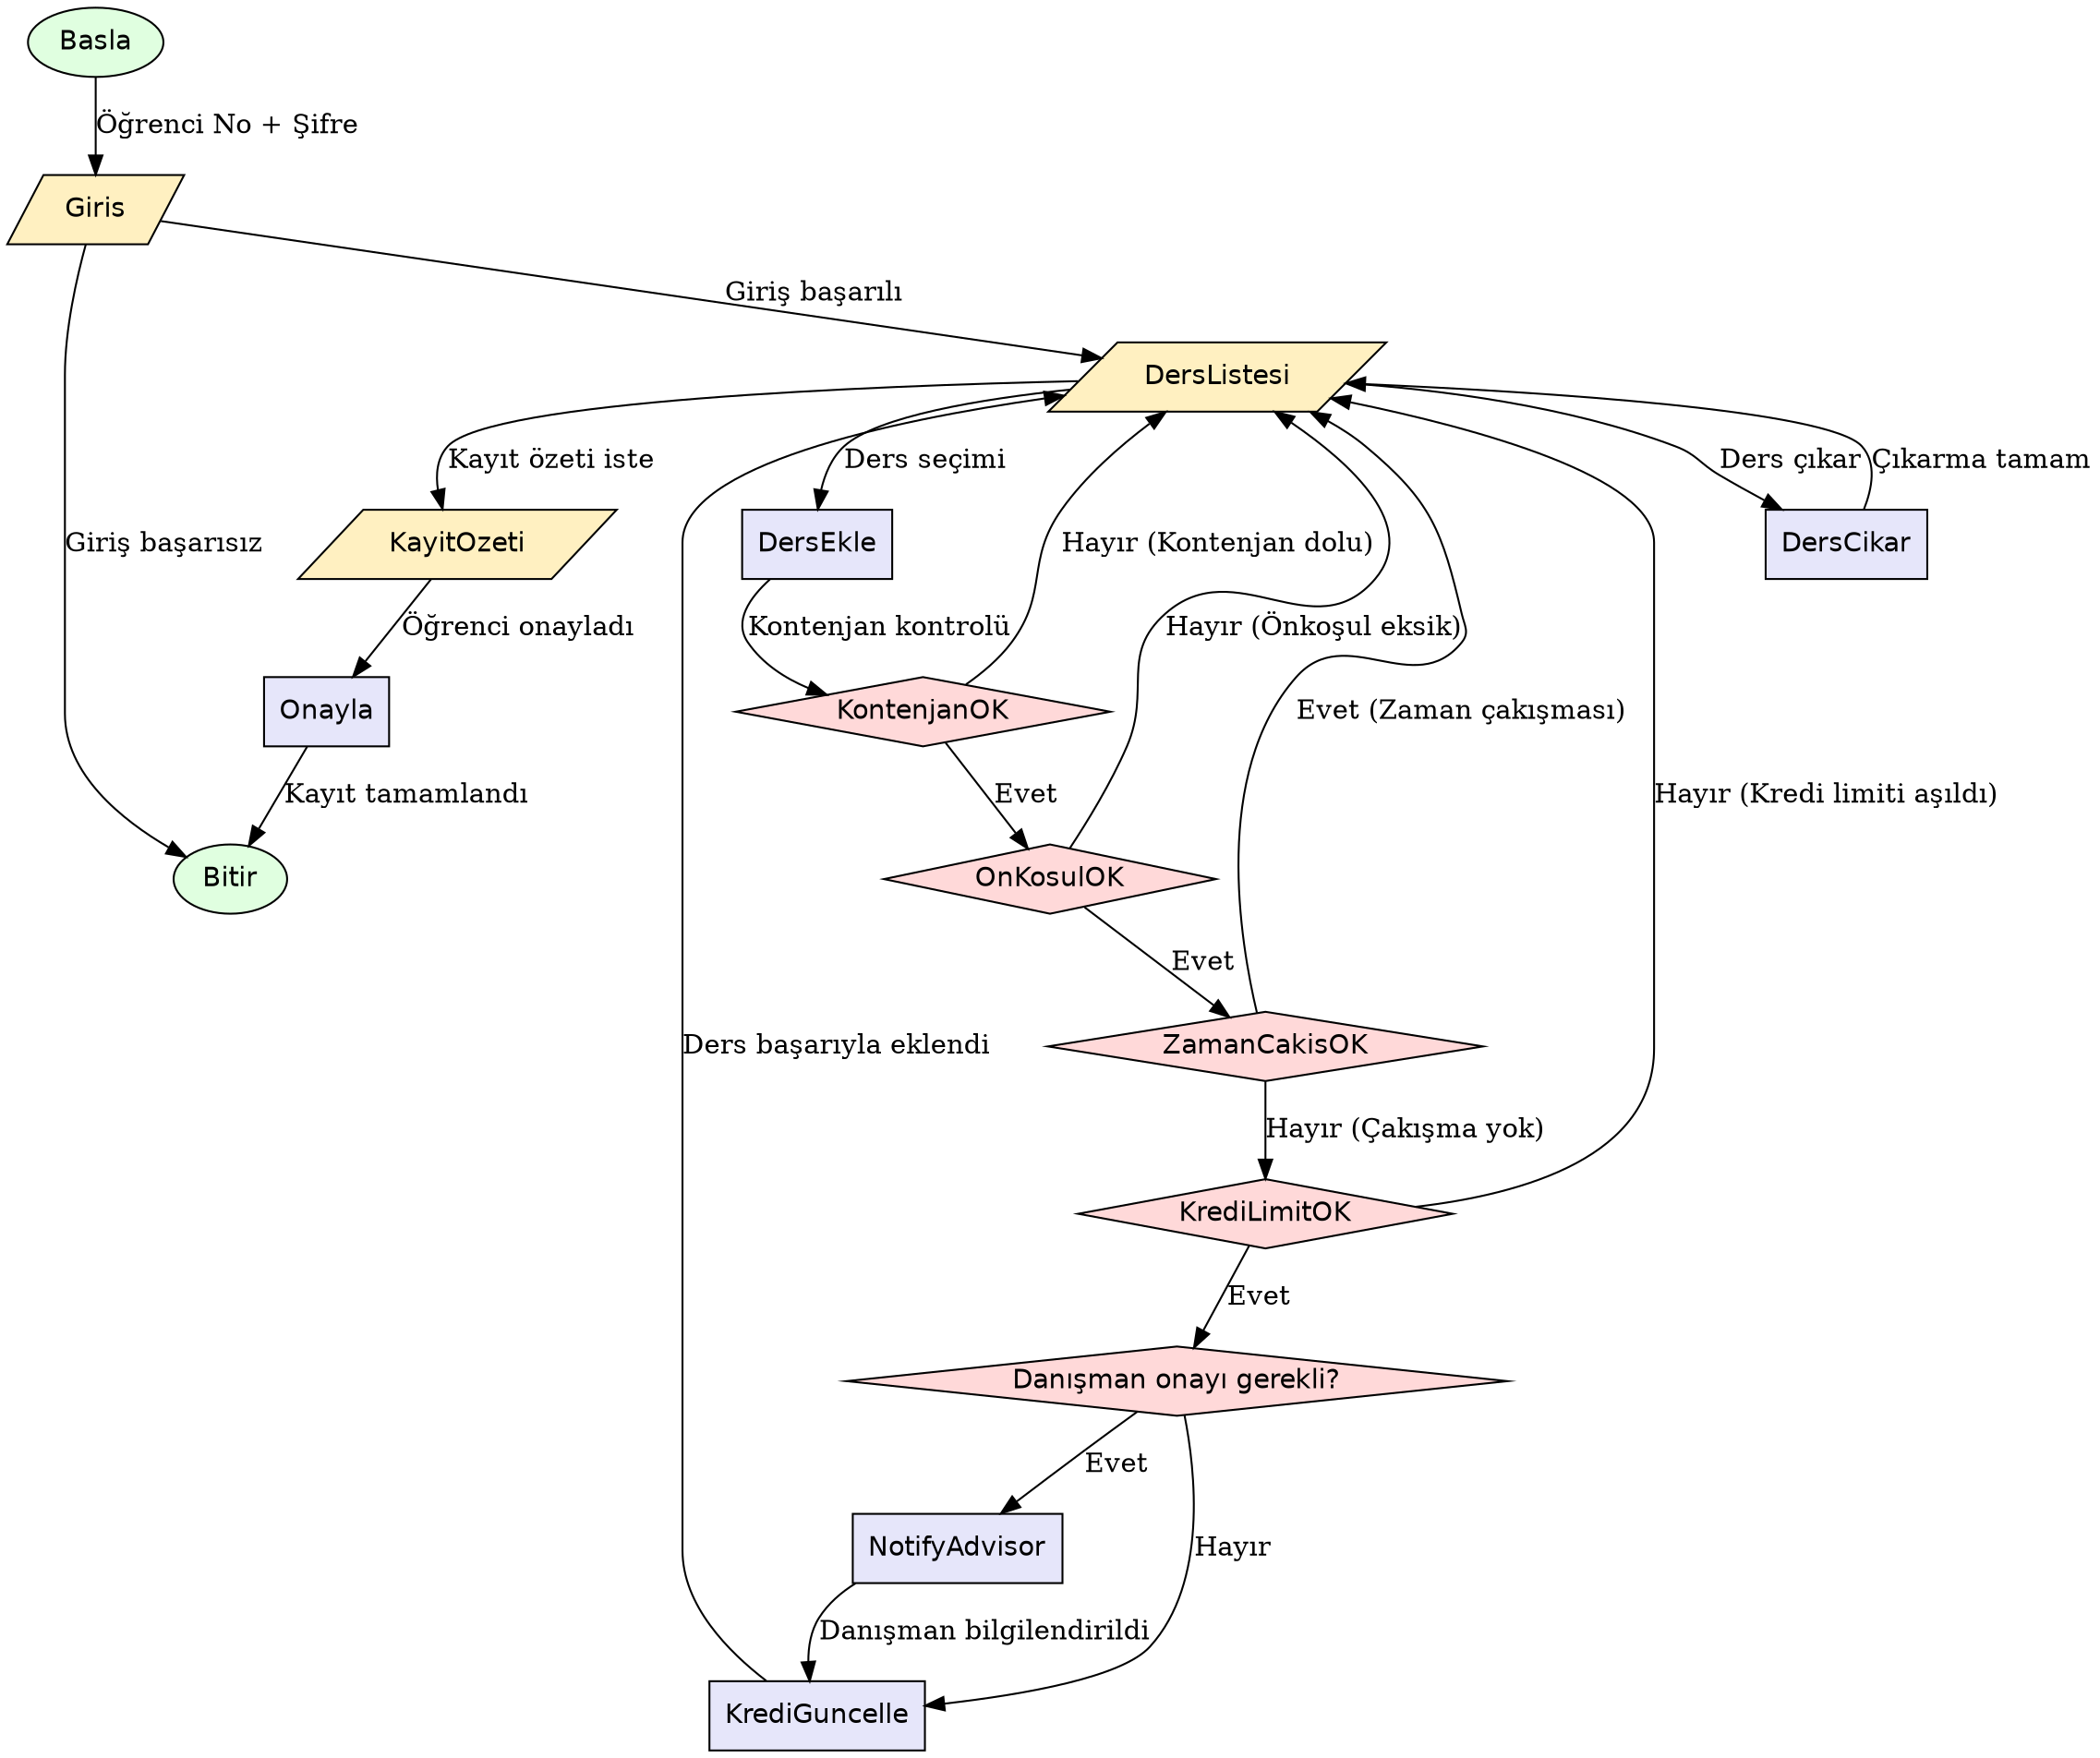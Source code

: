 digraph DersKayitSistemi {
  rankdir=TB;
  node [fontname="Helvetica"];

  // Şekil tanımlamaları
  node [shape=oval, style=filled, fillcolor="#E0FFE0"];
  Basla; Bitir;

  node [shape=parallelogram, style=filled, fillcolor="#FFF0C1"];
  Giris; DersListesi; KayitOzeti;

  node [shape=box, style=filled, fillcolor="#E6E6FA"];
  DersEkle; DersCikar; KrediGuncelle; Onayla; NotifyAdvisor;

  node [shape=diamond, style=filled, fillcolor="#FFD9D9"];
  KontenjanOK; OnKosulOK; ZamanCakisOK; KrediLimitOK; DanismanGerekli;

  // Etiketler (okunuş için insan-dostu label'lar)
  DanismanGerekli [label="Danışman onayı gerekli?"];

  // Akış
  Basla -> Giris [label="Öğrenci No + Şifre"];
  Giris -> DersListesi [label="Giriş başarılı"];
  Giris -> Bitir [label="Giriş başarısız"];

  DersListesi -> DersEkle [label="Ders seçimi"];

  // Kontroller zinciri
  DersEkle -> KontenjanOK [label="Kontenjan kontrolü"];
  KontenjanOK -> OnKosulOK [label="Evet"];
  KontenjanOK -> DersListesi [label="Hayır (Kontenjan dolu)"];

  OnKosulOK -> ZamanCakisOK [label="Evet"];
  OnKosulOK -> DersListesi [label="Hayır (Önkoşul eksik)"];

  ZamanCakisOK -> KrediLimitOK [label="Hayır (Çakışma yok)"];
  ZamanCakisOK -> DersListesi [label="Evet (Zaman çakışması)"];

  KrediLimitOK -> DanismanGerekli [label="Evet"];
  KrediLimitOK -> DersListesi [label="Hayır (Kredi limiti aşıldı)"];

  DanismanGerekli -> NotifyAdvisor [label="Evet"];
  DanismanGerekli -> KrediGuncelle [label="Hayır"];

  NotifyAdvisor -> KrediGuncelle [label="Danışman bilgilendirildi"];
  KrediGuncelle -> DersListesi [label="Ders başarıyla eklendi"];

  // Ders çıkarma ve kayıt onayı
  DersListesi -> DersCikar [label="Ders çıkar"];
  DersListesi -> KayitOzeti [label="Kayıt özeti iste"];
  DersCikar -> DersListesi [label="Çıkarma tamam"];

  KayitOzeti -> Onayla [label="Öğrenci onayladı"];
  Onayla -> Bitir [label="Kayıt tamamlandı"];
}

